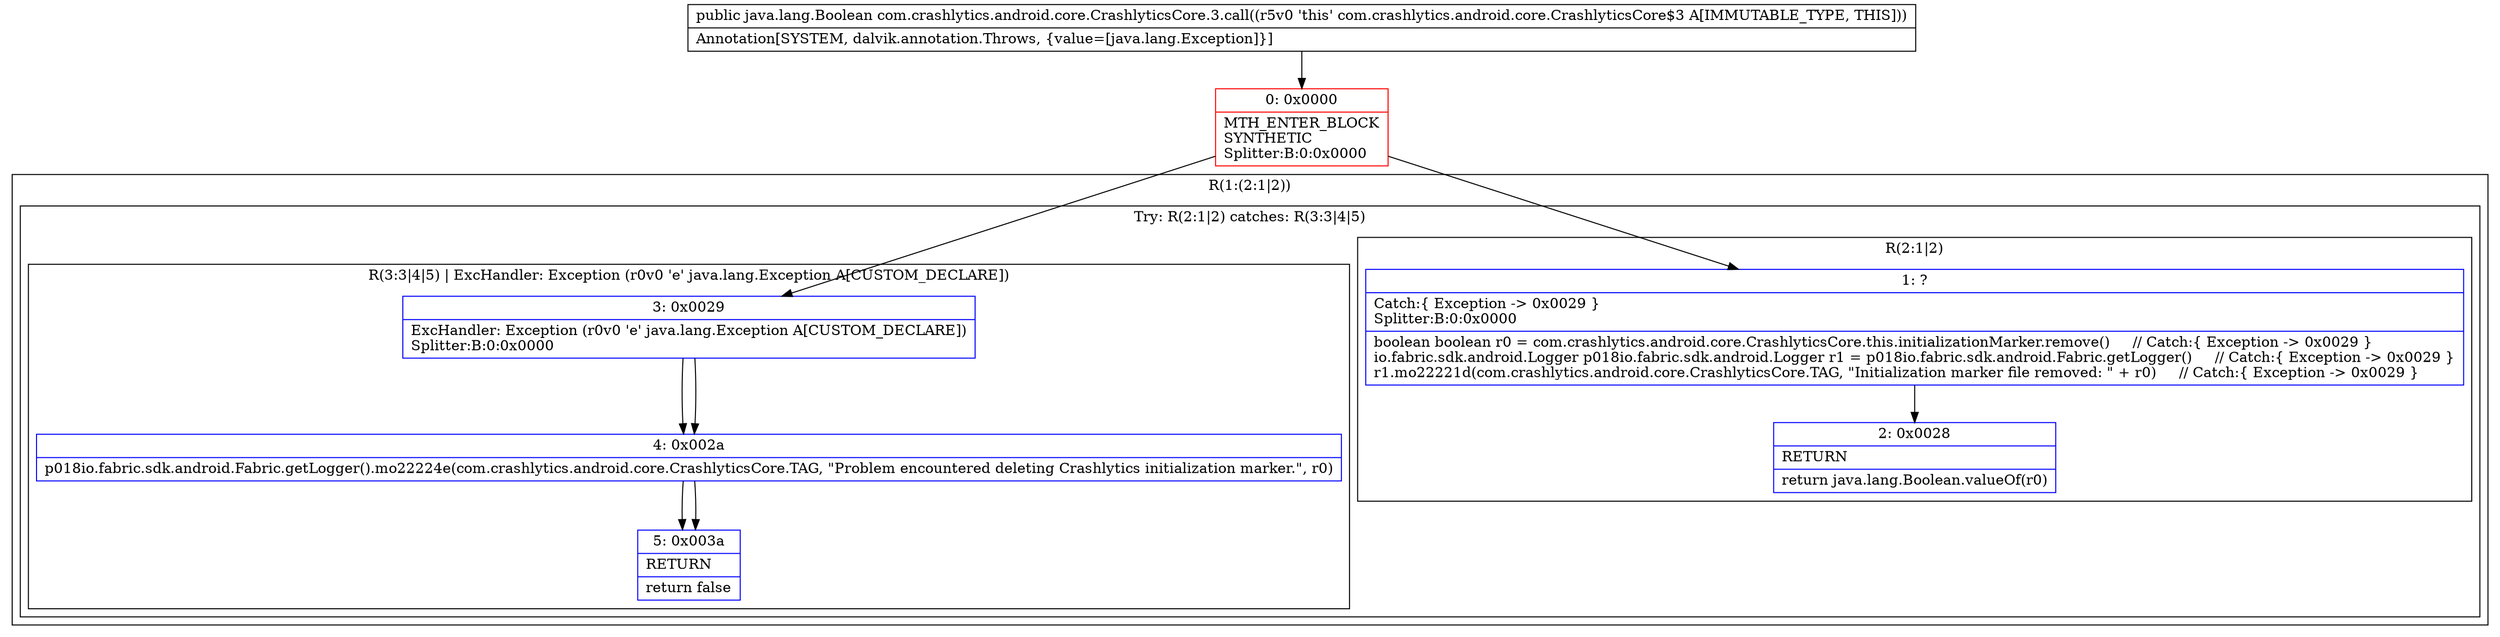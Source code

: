 digraph "CFG forcom.crashlytics.android.core.CrashlyticsCore.3.call()Ljava\/lang\/Boolean;" {
subgraph cluster_Region_649836972 {
label = "R(1:(2:1|2))";
node [shape=record,color=blue];
subgraph cluster_TryCatchRegion_894091416 {
label = "Try: R(2:1|2) catches: R(3:3|4|5)";
node [shape=record,color=blue];
subgraph cluster_Region_152034543 {
label = "R(2:1|2)";
node [shape=record,color=blue];
Node_1 [shape=record,label="{1\:\ ?|Catch:\{ Exception \-\> 0x0029 \}\lSplitter:B:0:0x0000\l|boolean boolean r0 = com.crashlytics.android.core.CrashlyticsCore.this.initializationMarker.remove()     \/\/ Catch:\{ Exception \-\> 0x0029 \}\lio.fabric.sdk.android.Logger p018io.fabric.sdk.android.Logger r1 = p018io.fabric.sdk.android.Fabric.getLogger()     \/\/ Catch:\{ Exception \-\> 0x0029 \}\lr1.mo22221d(com.crashlytics.android.core.CrashlyticsCore.TAG, \"Initialization marker file removed: \" + r0)     \/\/ Catch:\{ Exception \-\> 0x0029 \}\l}"];
Node_2 [shape=record,label="{2\:\ 0x0028|RETURN\l|return java.lang.Boolean.valueOf(r0)\l}"];
}
subgraph cluster_Region_1144911107 {
label = "R(3:3|4|5) | ExcHandler: Exception (r0v0 'e' java.lang.Exception A[CUSTOM_DECLARE])\l";
node [shape=record,color=blue];
Node_3 [shape=record,label="{3\:\ 0x0029|ExcHandler: Exception (r0v0 'e' java.lang.Exception A[CUSTOM_DECLARE])\lSplitter:B:0:0x0000\l}"];
Node_4 [shape=record,label="{4\:\ 0x002a|p018io.fabric.sdk.android.Fabric.getLogger().mo22224e(com.crashlytics.android.core.CrashlyticsCore.TAG, \"Problem encountered deleting Crashlytics initialization marker.\", r0)\l}"];
Node_5 [shape=record,label="{5\:\ 0x003a|RETURN\l|return false\l}"];
}
}
}
subgraph cluster_Region_1144911107 {
label = "R(3:3|4|5) | ExcHandler: Exception (r0v0 'e' java.lang.Exception A[CUSTOM_DECLARE])\l";
node [shape=record,color=blue];
Node_3 [shape=record,label="{3\:\ 0x0029|ExcHandler: Exception (r0v0 'e' java.lang.Exception A[CUSTOM_DECLARE])\lSplitter:B:0:0x0000\l}"];
Node_4 [shape=record,label="{4\:\ 0x002a|p018io.fabric.sdk.android.Fabric.getLogger().mo22224e(com.crashlytics.android.core.CrashlyticsCore.TAG, \"Problem encountered deleting Crashlytics initialization marker.\", r0)\l}"];
Node_5 [shape=record,label="{5\:\ 0x003a|RETURN\l|return false\l}"];
}
Node_0 [shape=record,color=red,label="{0\:\ 0x0000|MTH_ENTER_BLOCK\lSYNTHETIC\lSplitter:B:0:0x0000\l}"];
MethodNode[shape=record,label="{public java.lang.Boolean com.crashlytics.android.core.CrashlyticsCore.3.call((r5v0 'this' com.crashlytics.android.core.CrashlyticsCore$3 A[IMMUTABLE_TYPE, THIS]))  | Annotation[SYSTEM, dalvik.annotation.Throws, \{value=[java.lang.Exception]\}]\l}"];
MethodNode -> Node_0;
Node_1 -> Node_2;
Node_3 -> Node_4;
Node_4 -> Node_5;
Node_3 -> Node_4;
Node_4 -> Node_5;
Node_0 -> Node_1;
Node_0 -> Node_3;
}

